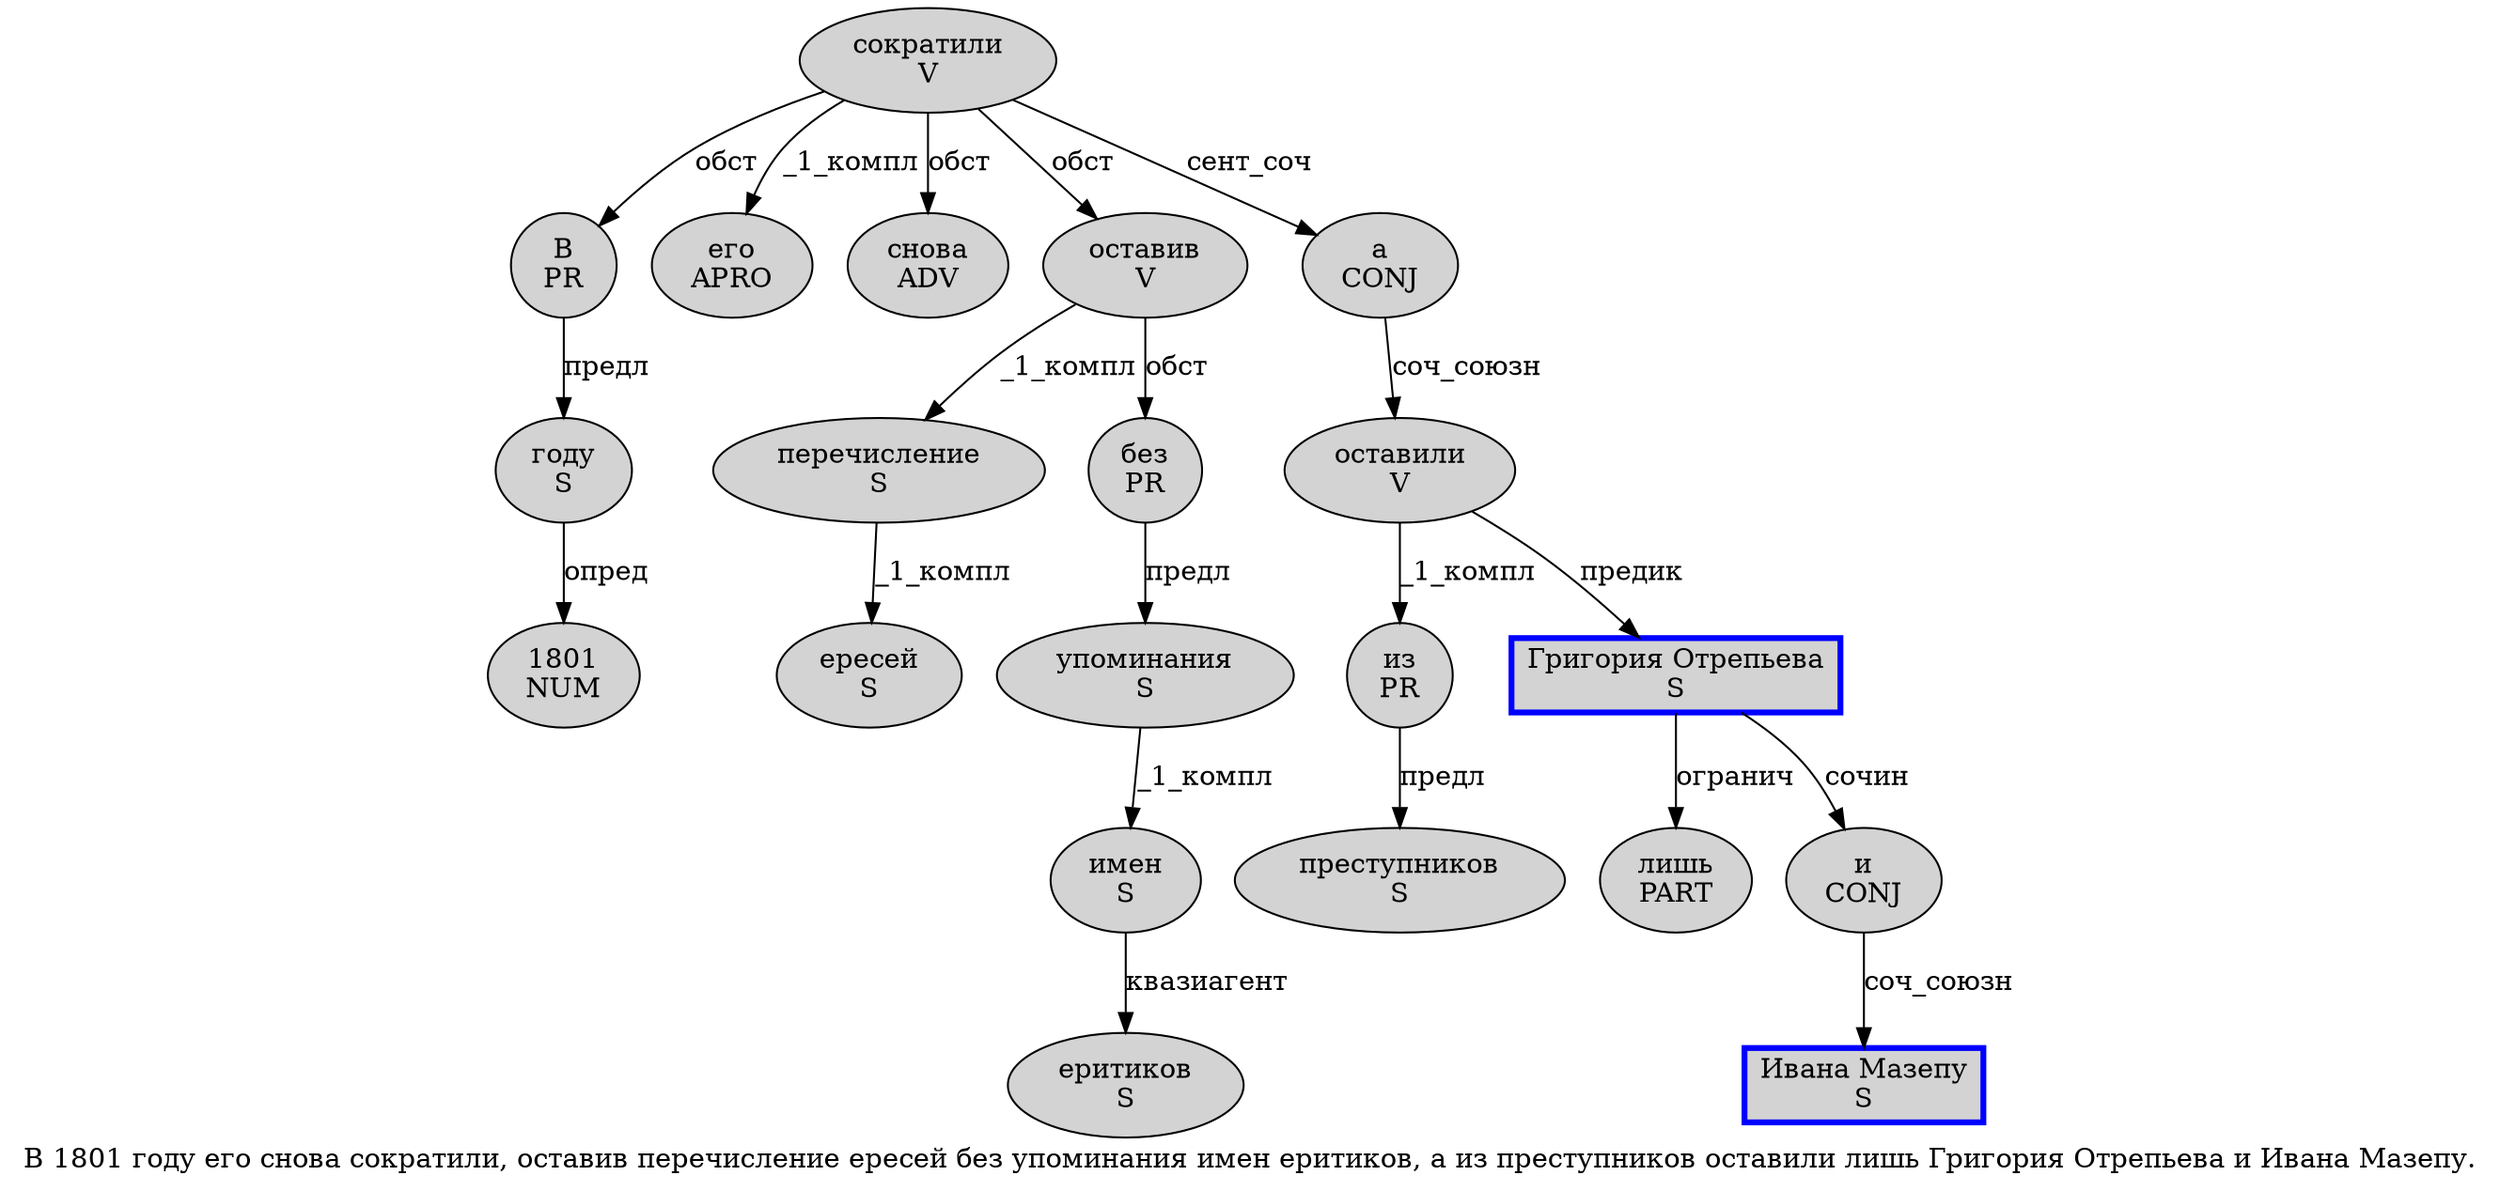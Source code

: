 digraph SENTENCE_1649 {
	graph [label="В 1801 году его снова сократили, оставив перечисление ересей без упоминания имен еритиков, а из преступников оставили лишь Григория Отрепьева и Ивана Мазепу."]
	node [style=filled]
		0 [label="В
PR" color="" fillcolor=lightgray penwidth=1 shape=ellipse]
		1 [label="1801
NUM" color="" fillcolor=lightgray penwidth=1 shape=ellipse]
		2 [label="году
S" color="" fillcolor=lightgray penwidth=1 shape=ellipse]
		3 [label="его
APRO" color="" fillcolor=lightgray penwidth=1 shape=ellipse]
		4 [label="снова
ADV" color="" fillcolor=lightgray penwidth=1 shape=ellipse]
		5 [label="сократили
V" color="" fillcolor=lightgray penwidth=1 shape=ellipse]
		7 [label="оставив
V" color="" fillcolor=lightgray penwidth=1 shape=ellipse]
		8 [label="перечисление
S" color="" fillcolor=lightgray penwidth=1 shape=ellipse]
		9 [label="ересей
S" color="" fillcolor=lightgray penwidth=1 shape=ellipse]
		10 [label="без
PR" color="" fillcolor=lightgray penwidth=1 shape=ellipse]
		11 [label="упоминания
S" color="" fillcolor=lightgray penwidth=1 shape=ellipse]
		12 [label="имен
S" color="" fillcolor=lightgray penwidth=1 shape=ellipse]
		13 [label="еритиков
S" color="" fillcolor=lightgray penwidth=1 shape=ellipse]
		15 [label="а
CONJ" color="" fillcolor=lightgray penwidth=1 shape=ellipse]
		16 [label="из
PR" color="" fillcolor=lightgray penwidth=1 shape=ellipse]
		17 [label="преступников
S" color="" fillcolor=lightgray penwidth=1 shape=ellipse]
		18 [label="оставили
V" color="" fillcolor=lightgray penwidth=1 shape=ellipse]
		19 [label="лишь
PART" color="" fillcolor=lightgray penwidth=1 shape=ellipse]
		20 [label="Григория Отрепьева
S" color=blue fillcolor=lightgray penwidth=3 shape=box]
		21 [label="и
CONJ" color="" fillcolor=lightgray penwidth=1 shape=ellipse]
		22 [label="Ивана Мазепу
S" color=blue fillcolor=lightgray penwidth=3 shape=box]
			18 -> 16 [label="_1_компл"]
			18 -> 20 [label="предик"]
			20 -> 19 [label="огранич"]
			20 -> 21 [label="сочин"]
			10 -> 11 [label="предл"]
			21 -> 22 [label="соч_союзн"]
			11 -> 12 [label="_1_компл"]
			16 -> 17 [label="предл"]
			2 -> 1 [label="опред"]
			12 -> 13 [label="квазиагент"]
			15 -> 18 [label="соч_союзн"]
			0 -> 2 [label="предл"]
			5 -> 0 [label="обст"]
			5 -> 3 [label="_1_компл"]
			5 -> 4 [label="обст"]
			5 -> 7 [label="обст"]
			5 -> 15 [label="сент_соч"]
			7 -> 8 [label="_1_компл"]
			7 -> 10 [label="обст"]
			8 -> 9 [label="_1_компл"]
}